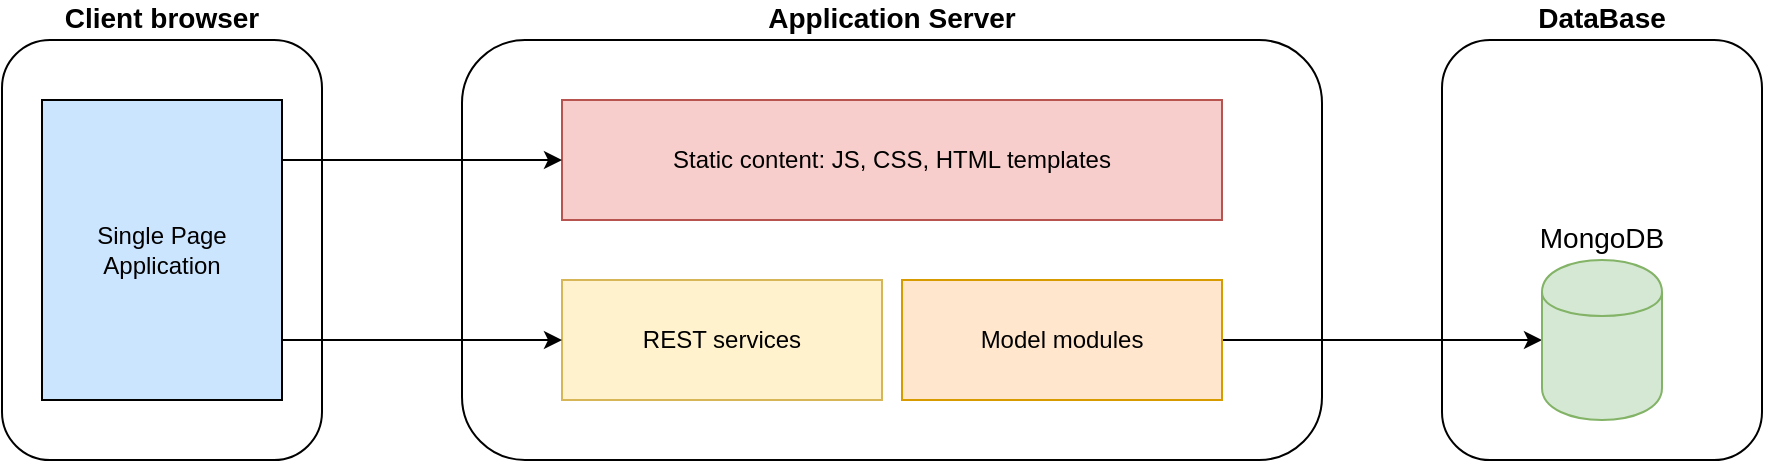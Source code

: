 <mxfile version="12.1.3" type="device" pages="1"><diagram id="Gg8ZHRafaY-aRkINR_j1" name="Page-1"><mxGraphModel dx="1422" dy="732" grid="1" gridSize="10" guides="1" tooltips="1" connect="1" arrows="1" fold="1" page="1" pageScale="1" pageWidth="1169" pageHeight="827" math="0" shadow="0"><root><mxCell id="0"/><mxCell id="1" parent="0"/><mxCell id="CGZqstufJ1TstyVTRWE8-5" value="Client browser" style="rounded=1;whiteSpace=wrap;html=1;labelPosition=center;verticalLabelPosition=top;align=center;verticalAlign=bottom;fontStyle=1;fontSize=14;" vertex="1" parent="1"><mxGeometry x="80" y="120" width="160" height="210" as="geometry"/></mxCell><mxCell id="CGZqstufJ1TstyVTRWE8-1" value="&lt;div&gt;DataBase&lt;/div&gt;" style="rounded=1;whiteSpace=wrap;html=1;labelPosition=center;verticalLabelPosition=top;align=center;verticalAlign=bottom;fontStyle=1;fontSize=14;" vertex="1" parent="1"><mxGeometry x="800" y="120" width="160" height="210" as="geometry"/></mxCell><mxCell id="CGZqstufJ1TstyVTRWE8-2" value="&lt;div&gt;Single Page Application&lt;/div&gt;" style="rounded=0;whiteSpace=wrap;html=1;align=center;labelBackgroundColor=none;labelBorderColor=#CCE5FF;fillColor=#CCE5FF;" vertex="1" parent="1"><mxGeometry x="100" y="150" width="120" height="150" as="geometry"/></mxCell><mxCell id="CGZqstufJ1TstyVTRWE8-3" value="&lt;div&gt;Application Server&lt;/div&gt;" style="rounded=1;whiteSpace=wrap;html=1;labelPosition=center;verticalLabelPosition=top;align=center;verticalAlign=bottom;fontStyle=1;fontSize=14;" vertex="1" parent="1"><mxGeometry x="310" y="120" width="430" height="210" as="geometry"/></mxCell><mxCell id="CGZqstufJ1TstyVTRWE8-6" value="Static content: JS, CSS, HTML templates" style="rounded=0;whiteSpace=wrap;html=1;fillColor=#f8cecc;strokeColor=#b85450;" vertex="1" parent="1"><mxGeometry x="360" y="150" width="330" height="60" as="geometry"/></mxCell><mxCell id="CGZqstufJ1TstyVTRWE8-7" value="REST services" style="rounded=0;whiteSpace=wrap;html=1;fillColor=#fff2cc;strokeColor=#d6b656;" vertex="1" parent="1"><mxGeometry x="360" y="240" width="160" height="60" as="geometry"/></mxCell><mxCell id="CGZqstufJ1TstyVTRWE8-15" style="edgeStyle=orthogonalEdgeStyle;rounded=0;orthogonalLoop=1;jettySize=auto;html=1;exitX=1;exitY=0.5;exitDx=0;exitDy=0;fontSize=14;" edge="1" parent="1" source="CGZqstufJ1TstyVTRWE8-8" target="CGZqstufJ1TstyVTRWE8-9"><mxGeometry relative="1" as="geometry"/></mxCell><mxCell id="CGZqstufJ1TstyVTRWE8-8" value="Model modules" style="rounded=0;whiteSpace=wrap;html=1;fillColor=#ffe6cc;strokeColor=#d79b00;" vertex="1" parent="1"><mxGeometry x="530" y="240" width="160" height="60" as="geometry"/></mxCell><mxCell id="CGZqstufJ1TstyVTRWE8-9" value="MongoDB" style="shape=cylinder;whiteSpace=wrap;html=1;boundedLbl=1;backgroundOutline=1;fontSize=14;labelPosition=center;verticalLabelPosition=top;align=center;verticalAlign=bottom;fillColor=#d5e8d4;strokeColor=#82b366;" vertex="1" parent="1"><mxGeometry x="850" y="230" width="60" height="80" as="geometry"/></mxCell><mxCell id="CGZqstufJ1TstyVTRWE8-12" style="edgeStyle=orthogonalEdgeStyle;rounded=0;orthogonalLoop=1;jettySize=auto;html=1;exitX=1;exitY=0.25;exitDx=0;exitDy=0;fontSize=14;" edge="1" parent="1" source="CGZqstufJ1TstyVTRWE8-2" target="CGZqstufJ1TstyVTRWE8-6"><mxGeometry relative="1" as="geometry"><Array as="points"><mxPoint x="220" y="180"/></Array></mxGeometry></mxCell><mxCell id="CGZqstufJ1TstyVTRWE8-14" style="edgeStyle=orthogonalEdgeStyle;rounded=0;orthogonalLoop=1;jettySize=auto;html=1;fontSize=14;" edge="1" parent="1" source="CGZqstufJ1TstyVTRWE8-2" target="CGZqstufJ1TstyVTRWE8-7"><mxGeometry relative="1" as="geometry"><Array as="points"><mxPoint x="250" y="270"/><mxPoint x="250" y="270"/></Array></mxGeometry></mxCell></root></mxGraphModel></diagram></mxfile>